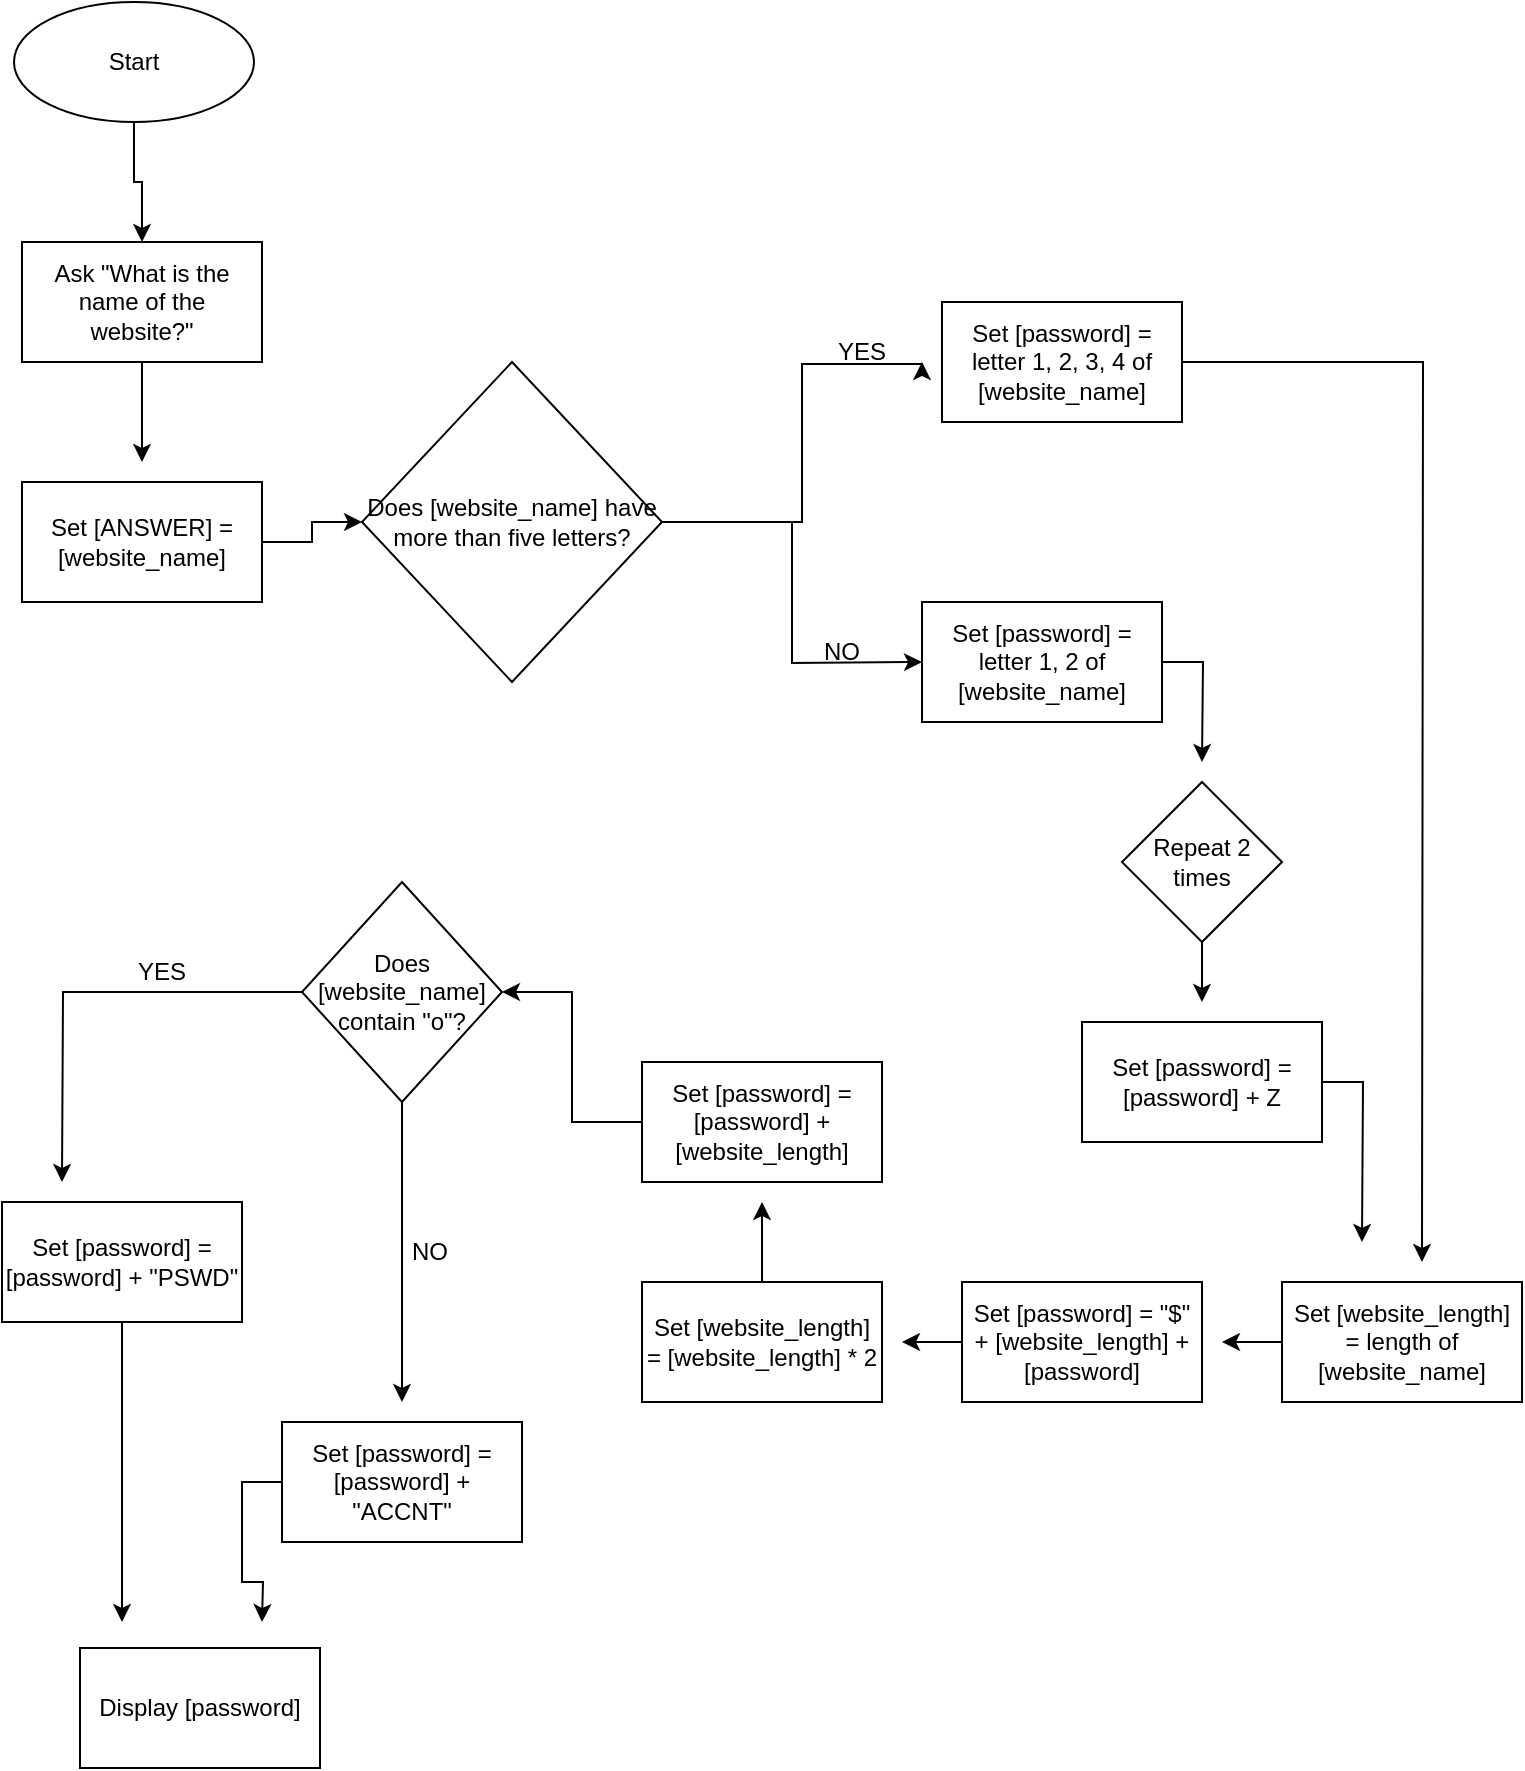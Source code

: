 <mxfile version="22.0.4" type="github">
  <diagram id="C5RBs43oDa-KdzZeNtuy" name="Page-1">
    <mxGraphModel dx="1434" dy="758" grid="1" gridSize="10" guides="1" tooltips="1" connect="1" arrows="1" fold="1" page="1" pageScale="1" pageWidth="827" pageHeight="1169" math="0" shadow="0">
      <root>
        <mxCell id="WIyWlLk6GJQsqaUBKTNV-0" />
        <mxCell id="WIyWlLk6GJQsqaUBKTNV-1" parent="WIyWlLk6GJQsqaUBKTNV-0" />
        <mxCell id="ZaSe1TwVpxs8mhtygdir-25" style="edgeStyle=orthogonalEdgeStyle;rounded=0;orthogonalLoop=1;jettySize=auto;html=1;entryX=0.5;entryY=0;entryDx=0;entryDy=0;" edge="1" parent="WIyWlLk6GJQsqaUBKTNV-1" source="llwDbxzn25gjnXkvriZs-0" target="llwDbxzn25gjnXkvriZs-2">
          <mxGeometry relative="1" as="geometry" />
        </mxCell>
        <mxCell id="llwDbxzn25gjnXkvriZs-0" value="Start" style="ellipse;whiteSpace=wrap;html=1;" parent="WIyWlLk6GJQsqaUBKTNV-1" vertex="1">
          <mxGeometry x="16" y="70" width="120" height="60" as="geometry" />
        </mxCell>
        <mxCell id="ZaSe1TwVpxs8mhtygdir-24" style="edgeStyle=orthogonalEdgeStyle;rounded=0;orthogonalLoop=1;jettySize=auto;html=1;" edge="1" parent="WIyWlLk6GJQsqaUBKTNV-1" source="llwDbxzn25gjnXkvriZs-2">
          <mxGeometry relative="1" as="geometry">
            <mxPoint x="80" y="300" as="targetPoint" />
          </mxGeometry>
        </mxCell>
        <mxCell id="llwDbxzn25gjnXkvriZs-2" value="Ask &quot;What is the name of the website?&quot;" style="rounded=0;whiteSpace=wrap;html=1;" parent="WIyWlLk6GJQsqaUBKTNV-1" vertex="1">
          <mxGeometry x="20" y="190" width="120" height="60" as="geometry" />
        </mxCell>
        <mxCell id="ZaSe1TwVpxs8mhtygdir-23" style="edgeStyle=orthogonalEdgeStyle;rounded=0;orthogonalLoop=1;jettySize=auto;html=1;" edge="1" parent="WIyWlLk6GJQsqaUBKTNV-1" source="llwDbxzn25gjnXkvriZs-3" target="llwDbxzn25gjnXkvriZs-5">
          <mxGeometry relative="1" as="geometry" />
        </mxCell>
        <mxCell id="llwDbxzn25gjnXkvriZs-3" value="Set [ANSWER] = [website_name]" style="rounded=0;whiteSpace=wrap;html=1;" parent="WIyWlLk6GJQsqaUBKTNV-1" vertex="1">
          <mxGeometry x="20" y="310" width="120" height="60" as="geometry" />
        </mxCell>
        <mxCell id="llwDbxzn25gjnXkvriZs-7" style="edgeStyle=orthogonalEdgeStyle;rounded=0;orthogonalLoop=1;jettySize=auto;html=1;" parent="WIyWlLk6GJQsqaUBKTNV-1" source="llwDbxzn25gjnXkvriZs-5" edge="1">
          <mxGeometry relative="1" as="geometry">
            <mxPoint x="470" y="250" as="targetPoint" />
            <Array as="points">
              <mxPoint x="410" y="330" />
              <mxPoint x="410" y="251" />
            </Array>
          </mxGeometry>
        </mxCell>
        <mxCell id="llwDbxzn25gjnXkvriZs-8" style="edgeStyle=orthogonalEdgeStyle;rounded=0;orthogonalLoop=1;jettySize=auto;html=1;" parent="WIyWlLk6GJQsqaUBKTNV-1" source="llwDbxzn25gjnXkvriZs-5" edge="1">
          <mxGeometry relative="1" as="geometry">
            <mxPoint x="470" y="400" as="targetPoint" />
          </mxGeometry>
        </mxCell>
        <mxCell id="llwDbxzn25gjnXkvriZs-5" value="Does [website_name] have more than five letters?" style="rhombus;whiteSpace=wrap;html=1;" parent="WIyWlLk6GJQsqaUBKTNV-1" vertex="1">
          <mxGeometry x="190" y="250" width="150" height="160" as="geometry" />
        </mxCell>
        <mxCell id="ZaSe1TwVpxs8mhtygdir-2" style="edgeStyle=orthogonalEdgeStyle;rounded=0;orthogonalLoop=1;jettySize=auto;html=1;" edge="1" parent="WIyWlLk6GJQsqaUBKTNV-1" source="llwDbxzn25gjnXkvriZs-9">
          <mxGeometry relative="1" as="geometry">
            <mxPoint x="720" y="700" as="targetPoint" />
          </mxGeometry>
        </mxCell>
        <mxCell id="llwDbxzn25gjnXkvriZs-9" value="Set [password] = letter 1, 2, 3, 4 of [website_name]" style="rounded=0;whiteSpace=wrap;html=1;" parent="WIyWlLk6GJQsqaUBKTNV-1" vertex="1">
          <mxGeometry x="480" y="220" width="120" height="60" as="geometry" />
        </mxCell>
        <mxCell id="llwDbxzn25gjnXkvriZs-11" style="edgeStyle=orthogonalEdgeStyle;rounded=0;orthogonalLoop=1;jettySize=auto;html=1;" parent="WIyWlLk6GJQsqaUBKTNV-1" source="llwDbxzn25gjnXkvriZs-10" edge="1">
          <mxGeometry relative="1" as="geometry">
            <mxPoint x="610" y="450" as="targetPoint" />
          </mxGeometry>
        </mxCell>
        <mxCell id="llwDbxzn25gjnXkvriZs-10" value="Set [password] = letter 1, 2 of [website_name]" style="rounded=0;whiteSpace=wrap;html=1;" parent="WIyWlLk6GJQsqaUBKTNV-1" vertex="1">
          <mxGeometry x="470" y="370" width="120" height="60" as="geometry" />
        </mxCell>
        <mxCell id="ZaSe1TwVpxs8mhtygdir-1" style="edgeStyle=orthogonalEdgeStyle;rounded=0;orthogonalLoop=1;jettySize=auto;html=1;" edge="1" parent="WIyWlLk6GJQsqaUBKTNV-1" source="llwDbxzn25gjnXkvriZs-13">
          <mxGeometry relative="1" as="geometry">
            <mxPoint x="610" y="570" as="targetPoint" />
          </mxGeometry>
        </mxCell>
        <mxCell id="llwDbxzn25gjnXkvriZs-13" value="Repeat 2 times" style="rhombus;whiteSpace=wrap;html=1;" parent="WIyWlLk6GJQsqaUBKTNV-1" vertex="1">
          <mxGeometry x="570" y="460" width="80" height="80" as="geometry" />
        </mxCell>
        <mxCell id="ZaSe1TwVpxs8mhtygdir-3" style="edgeStyle=orthogonalEdgeStyle;rounded=0;orthogonalLoop=1;jettySize=auto;html=1;" edge="1" parent="WIyWlLk6GJQsqaUBKTNV-1" source="ZaSe1TwVpxs8mhtygdir-0">
          <mxGeometry relative="1" as="geometry">
            <mxPoint x="690" y="690" as="targetPoint" />
          </mxGeometry>
        </mxCell>
        <mxCell id="ZaSe1TwVpxs8mhtygdir-0" value="Set [password] = [password] + Z" style="rounded=0;whiteSpace=wrap;html=1;" vertex="1" parent="WIyWlLk6GJQsqaUBKTNV-1">
          <mxGeometry x="550" y="580" width="120" height="60" as="geometry" />
        </mxCell>
        <mxCell id="ZaSe1TwVpxs8mhtygdir-17" style="edgeStyle=orthogonalEdgeStyle;rounded=0;orthogonalLoop=1;jettySize=auto;html=1;" edge="1" parent="WIyWlLk6GJQsqaUBKTNV-1" source="ZaSe1TwVpxs8mhtygdir-4">
          <mxGeometry relative="1" as="geometry">
            <mxPoint x="620" y="740" as="targetPoint" />
          </mxGeometry>
        </mxCell>
        <mxCell id="ZaSe1TwVpxs8mhtygdir-4" value="Set [website_length] = length of [website_name]" style="rounded=0;whiteSpace=wrap;html=1;" vertex="1" parent="WIyWlLk6GJQsqaUBKTNV-1">
          <mxGeometry x="650" y="710" width="120" height="60" as="geometry" />
        </mxCell>
        <mxCell id="ZaSe1TwVpxs8mhtygdir-19" style="edgeStyle=orthogonalEdgeStyle;rounded=0;orthogonalLoop=1;jettySize=auto;html=1;" edge="1" parent="WIyWlLk6GJQsqaUBKTNV-1" source="ZaSe1TwVpxs8mhtygdir-5">
          <mxGeometry relative="1" as="geometry">
            <mxPoint x="460" y="740" as="targetPoint" />
          </mxGeometry>
        </mxCell>
        <mxCell id="ZaSe1TwVpxs8mhtygdir-5" value="Set [password] = &quot;$&quot; + [website_length] + [password]" style="rounded=0;whiteSpace=wrap;html=1;" vertex="1" parent="WIyWlLk6GJQsqaUBKTNV-1">
          <mxGeometry x="490" y="710" width="120" height="60" as="geometry" />
        </mxCell>
        <mxCell id="ZaSe1TwVpxs8mhtygdir-20" style="edgeStyle=orthogonalEdgeStyle;rounded=0;orthogonalLoop=1;jettySize=auto;html=1;" edge="1" parent="WIyWlLk6GJQsqaUBKTNV-1" source="ZaSe1TwVpxs8mhtygdir-6">
          <mxGeometry relative="1" as="geometry">
            <mxPoint x="390" y="670" as="targetPoint" />
          </mxGeometry>
        </mxCell>
        <mxCell id="ZaSe1TwVpxs8mhtygdir-6" value="Set [website_length] = [website_length] * 2" style="rounded=0;whiteSpace=wrap;html=1;" vertex="1" parent="WIyWlLk6GJQsqaUBKTNV-1">
          <mxGeometry x="330" y="710" width="120" height="60" as="geometry" />
        </mxCell>
        <mxCell id="ZaSe1TwVpxs8mhtygdir-21" style="edgeStyle=orthogonalEdgeStyle;rounded=0;orthogonalLoop=1;jettySize=auto;html=1;" edge="1" parent="WIyWlLk6GJQsqaUBKTNV-1" source="ZaSe1TwVpxs8mhtygdir-7" target="ZaSe1TwVpxs8mhtygdir-8">
          <mxGeometry relative="1" as="geometry" />
        </mxCell>
        <mxCell id="ZaSe1TwVpxs8mhtygdir-7" value="Set [password] = [password] + [website_length]" style="rounded=0;whiteSpace=wrap;html=1;" vertex="1" parent="WIyWlLk6GJQsqaUBKTNV-1">
          <mxGeometry x="330" y="600" width="120" height="60" as="geometry" />
        </mxCell>
        <mxCell id="ZaSe1TwVpxs8mhtygdir-9" style="edgeStyle=orthogonalEdgeStyle;rounded=0;orthogonalLoop=1;jettySize=auto;html=1;" edge="1" parent="WIyWlLk6GJQsqaUBKTNV-1" source="ZaSe1TwVpxs8mhtygdir-8">
          <mxGeometry relative="1" as="geometry">
            <mxPoint x="40" y="660" as="targetPoint" />
          </mxGeometry>
        </mxCell>
        <mxCell id="ZaSe1TwVpxs8mhtygdir-11" style="edgeStyle=orthogonalEdgeStyle;rounded=0;orthogonalLoop=1;jettySize=auto;html=1;" edge="1" parent="WIyWlLk6GJQsqaUBKTNV-1" source="ZaSe1TwVpxs8mhtygdir-8">
          <mxGeometry relative="1" as="geometry">
            <mxPoint x="210" y="770" as="targetPoint" />
          </mxGeometry>
        </mxCell>
        <mxCell id="ZaSe1TwVpxs8mhtygdir-8" value="Does [website_name] contain &quot;o&quot;?" style="rhombus;whiteSpace=wrap;html=1;" vertex="1" parent="WIyWlLk6GJQsqaUBKTNV-1">
          <mxGeometry x="160" y="510" width="100" height="110" as="geometry" />
        </mxCell>
        <mxCell id="ZaSe1TwVpxs8mhtygdir-15" style="edgeStyle=orthogonalEdgeStyle;rounded=0;orthogonalLoop=1;jettySize=auto;html=1;" edge="1" parent="WIyWlLk6GJQsqaUBKTNV-1" source="ZaSe1TwVpxs8mhtygdir-12">
          <mxGeometry relative="1" as="geometry">
            <mxPoint x="70" y="880" as="targetPoint" />
          </mxGeometry>
        </mxCell>
        <mxCell id="ZaSe1TwVpxs8mhtygdir-12" value="Set [password] = [password] + &quot;PSWD&quot;" style="rounded=0;whiteSpace=wrap;html=1;" vertex="1" parent="WIyWlLk6GJQsqaUBKTNV-1">
          <mxGeometry x="10" y="670" width="120" height="60" as="geometry" />
        </mxCell>
        <mxCell id="ZaSe1TwVpxs8mhtygdir-16" style="edgeStyle=orthogonalEdgeStyle;rounded=0;orthogonalLoop=1;jettySize=auto;html=1;" edge="1" parent="WIyWlLk6GJQsqaUBKTNV-1" source="ZaSe1TwVpxs8mhtygdir-13">
          <mxGeometry relative="1" as="geometry">
            <mxPoint x="140" y="880" as="targetPoint" />
          </mxGeometry>
        </mxCell>
        <mxCell id="ZaSe1TwVpxs8mhtygdir-13" value="Set [password] = [password] + &quot;ACCNT&quot;" style="rounded=0;whiteSpace=wrap;html=1;" vertex="1" parent="WIyWlLk6GJQsqaUBKTNV-1">
          <mxGeometry x="150" y="780" width="120" height="60" as="geometry" />
        </mxCell>
        <mxCell id="ZaSe1TwVpxs8mhtygdir-14" value="Display [password]" style="rounded=0;whiteSpace=wrap;html=1;" vertex="1" parent="WIyWlLk6GJQsqaUBKTNV-1">
          <mxGeometry x="49" y="893" width="120" height="60" as="geometry" />
        </mxCell>
        <mxCell id="ZaSe1TwVpxs8mhtygdir-26" value="YES" style="text;html=1;strokeColor=none;fillColor=none;align=center;verticalAlign=middle;whiteSpace=wrap;rounded=0;" vertex="1" parent="WIyWlLk6GJQsqaUBKTNV-1">
          <mxGeometry x="410" y="230" width="60" height="30" as="geometry" />
        </mxCell>
        <mxCell id="ZaSe1TwVpxs8mhtygdir-27" value="NO" style="text;html=1;strokeColor=none;fillColor=none;align=center;verticalAlign=middle;whiteSpace=wrap;rounded=0;" vertex="1" parent="WIyWlLk6GJQsqaUBKTNV-1">
          <mxGeometry x="400" y="380" width="60" height="30" as="geometry" />
        </mxCell>
        <mxCell id="ZaSe1TwVpxs8mhtygdir-28" value="YES" style="text;html=1;strokeColor=none;fillColor=none;align=center;verticalAlign=middle;whiteSpace=wrap;rounded=0;" vertex="1" parent="WIyWlLk6GJQsqaUBKTNV-1">
          <mxGeometry x="60" y="540" width="60" height="30" as="geometry" />
        </mxCell>
        <mxCell id="ZaSe1TwVpxs8mhtygdir-29" value="NO" style="text;html=1;strokeColor=none;fillColor=none;align=center;verticalAlign=middle;whiteSpace=wrap;rounded=0;" vertex="1" parent="WIyWlLk6GJQsqaUBKTNV-1">
          <mxGeometry x="194" y="680" width="60" height="30" as="geometry" />
        </mxCell>
      </root>
    </mxGraphModel>
  </diagram>
</mxfile>
